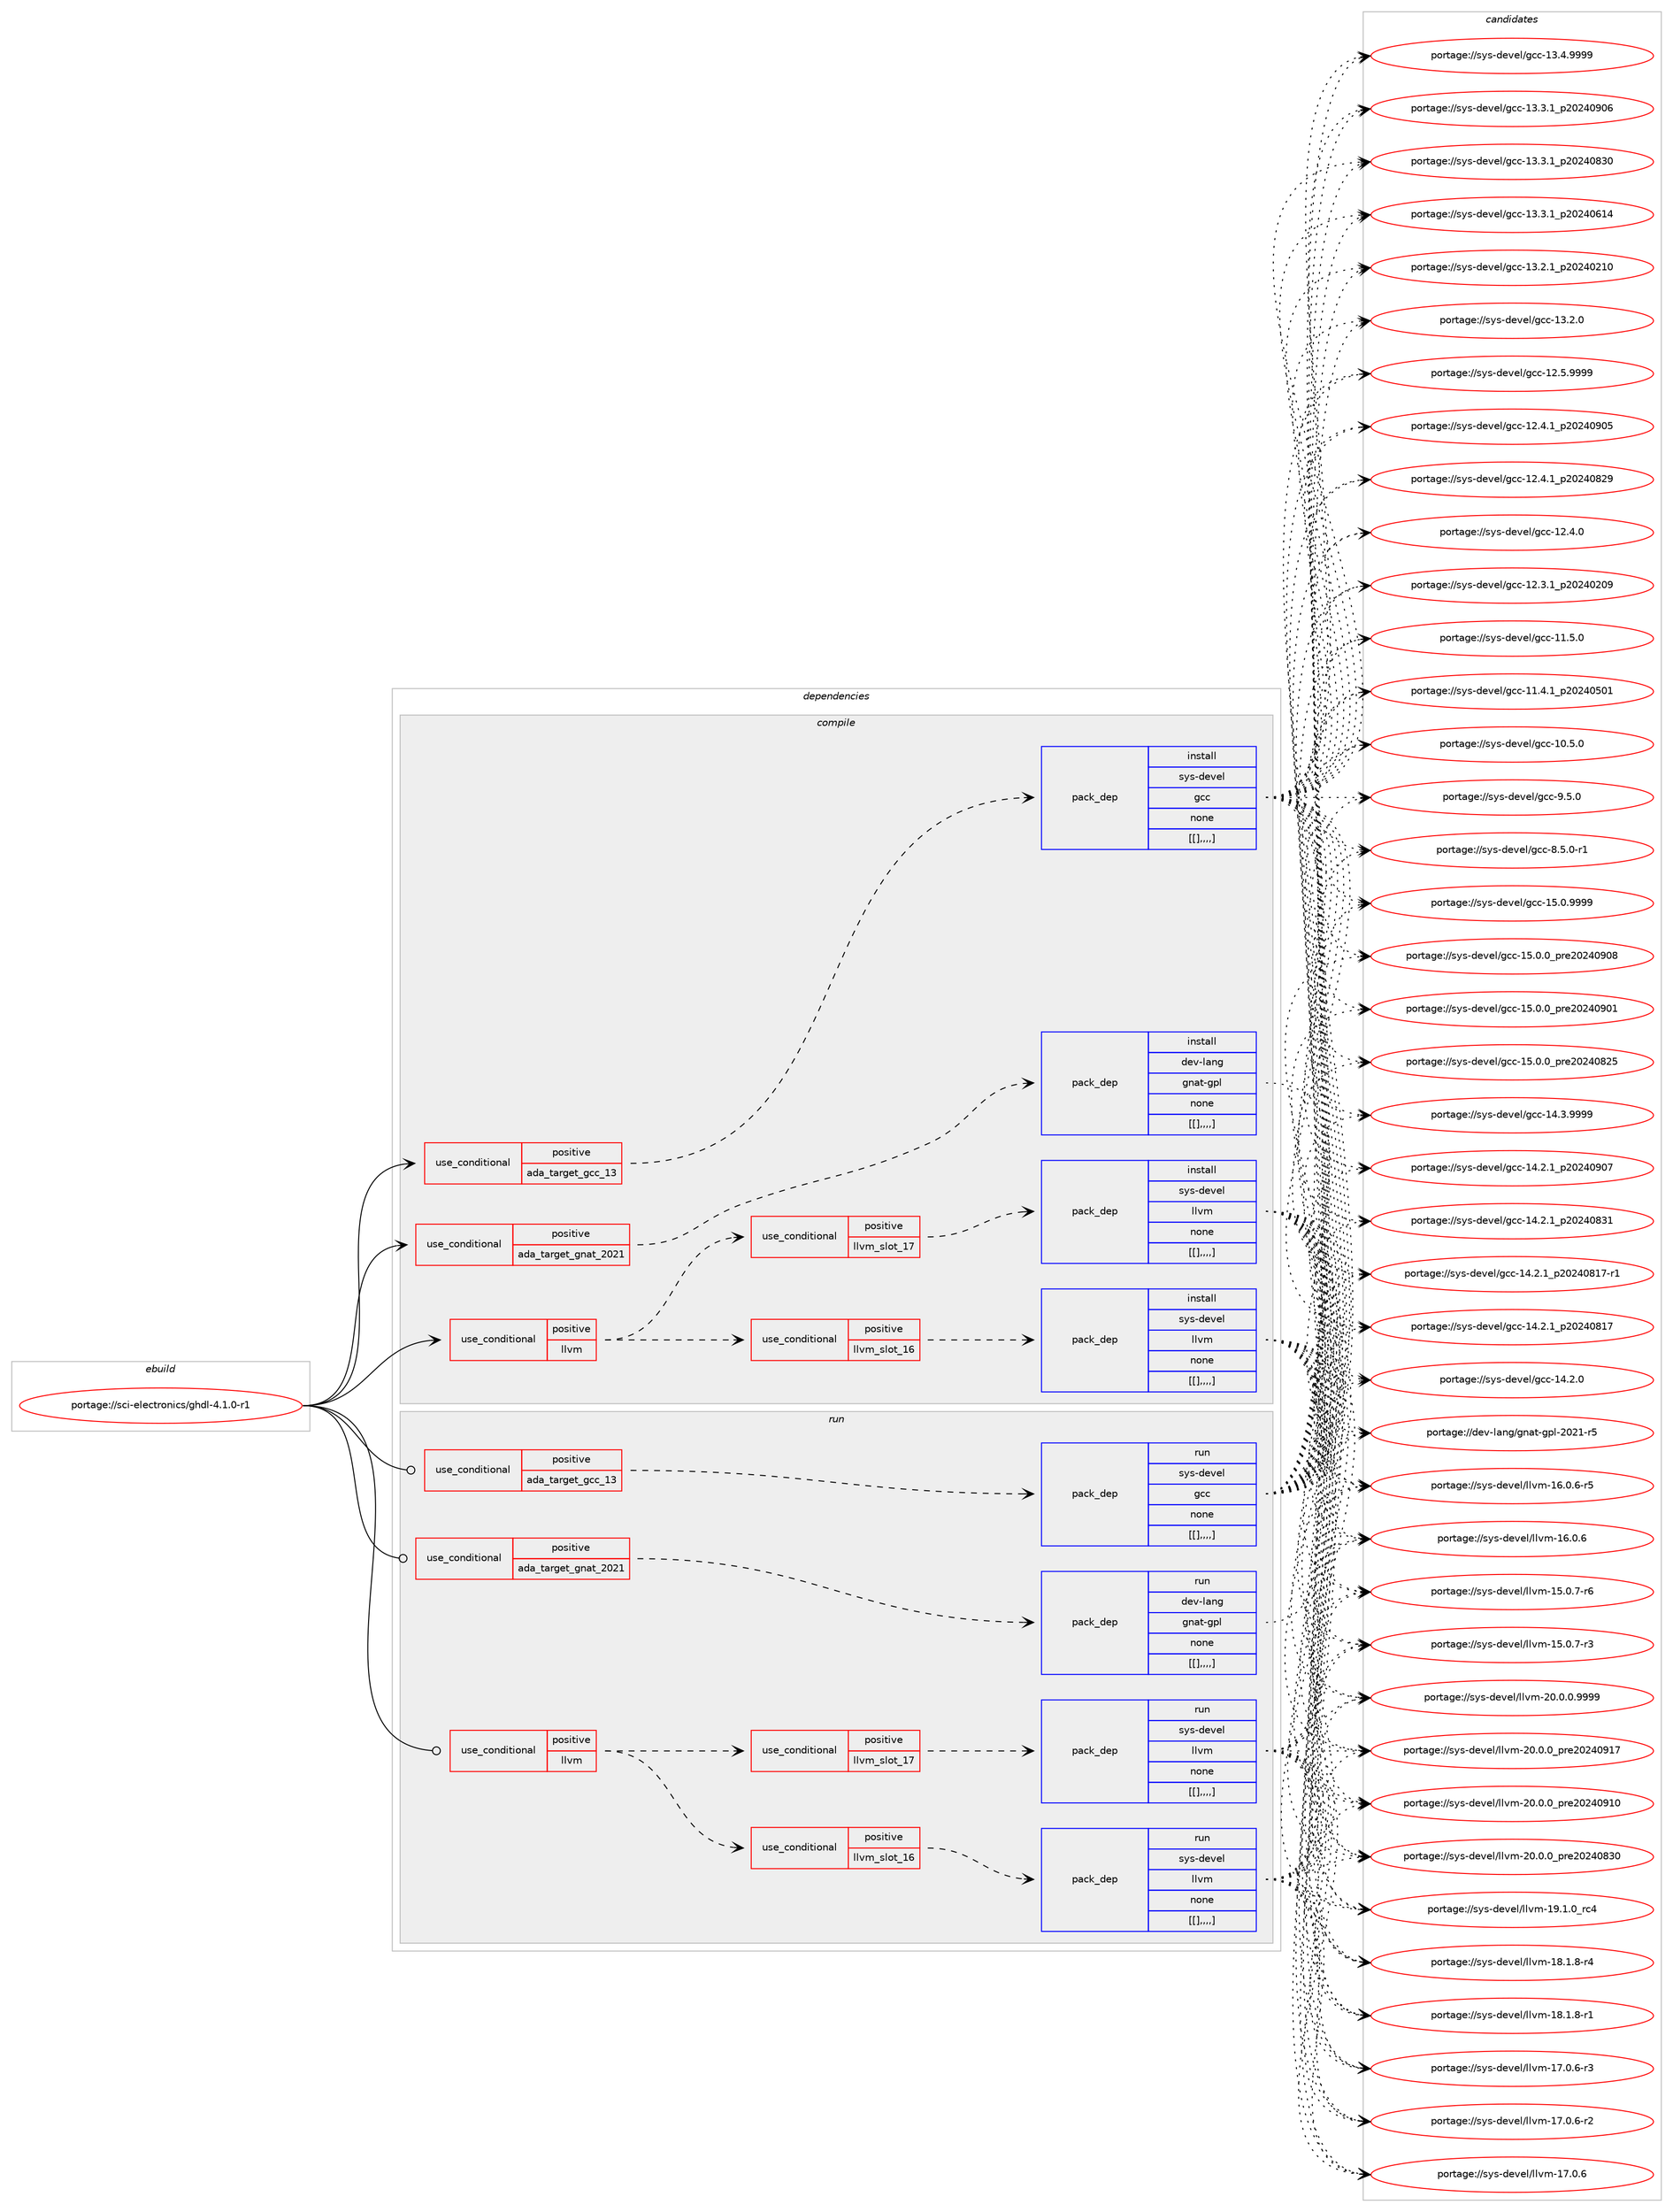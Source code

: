 digraph prolog {

# *************
# Graph options
# *************

newrank=true;
concentrate=true;
compound=true;
graph [rankdir=LR,fontname=Helvetica,fontsize=10,ranksep=1.5];#, ranksep=2.5, nodesep=0.2];
edge  [arrowhead=vee];
node  [fontname=Helvetica,fontsize=10];

# **********
# The ebuild
# **********

subgraph cluster_leftcol {
color=gray;
label=<<i>ebuild</i>>;
id [label="portage://sci-electronics/ghdl-4.1.0-r1", color=red, width=4, href="../sci-electronics/ghdl-4.1.0-r1.svg"];
}

# ****************
# The dependencies
# ****************

subgraph cluster_midcol {
color=gray;
label=<<i>dependencies</i>>;
subgraph cluster_compile {
fillcolor="#eeeeee";
style=filled;
label=<<i>compile</i>>;
subgraph cond108251 {
dependency410672 [label=<<TABLE BORDER="0" CELLBORDER="1" CELLSPACING="0" CELLPADDING="4"><TR><TD ROWSPAN="3" CELLPADDING="10">use_conditional</TD></TR><TR><TD>positive</TD></TR><TR><TD>ada_target_gcc_13</TD></TR></TABLE>>, shape=none, color=red];
subgraph pack299456 {
dependency410673 [label=<<TABLE BORDER="0" CELLBORDER="1" CELLSPACING="0" CELLPADDING="4" WIDTH="220"><TR><TD ROWSPAN="6" CELLPADDING="30">pack_dep</TD></TR><TR><TD WIDTH="110">install</TD></TR><TR><TD>sys-devel</TD></TR><TR><TD>gcc</TD></TR><TR><TD>none</TD></TR><TR><TD>[[],,,,]</TD></TR></TABLE>>, shape=none, color=blue];
}
dependency410672:e -> dependency410673:w [weight=20,style="dashed",arrowhead="vee"];
}
id:e -> dependency410672:w [weight=20,style="solid",arrowhead="vee"];
subgraph cond108252 {
dependency410674 [label=<<TABLE BORDER="0" CELLBORDER="1" CELLSPACING="0" CELLPADDING="4"><TR><TD ROWSPAN="3" CELLPADDING="10">use_conditional</TD></TR><TR><TD>positive</TD></TR><TR><TD>ada_target_gnat_2021</TD></TR></TABLE>>, shape=none, color=red];
subgraph pack299457 {
dependency410675 [label=<<TABLE BORDER="0" CELLBORDER="1" CELLSPACING="0" CELLPADDING="4" WIDTH="220"><TR><TD ROWSPAN="6" CELLPADDING="30">pack_dep</TD></TR><TR><TD WIDTH="110">install</TD></TR><TR><TD>dev-lang</TD></TR><TR><TD>gnat-gpl</TD></TR><TR><TD>none</TD></TR><TR><TD>[[],,,,]</TD></TR></TABLE>>, shape=none, color=blue];
}
dependency410674:e -> dependency410675:w [weight=20,style="dashed",arrowhead="vee"];
}
id:e -> dependency410674:w [weight=20,style="solid",arrowhead="vee"];
subgraph cond108253 {
dependency410676 [label=<<TABLE BORDER="0" CELLBORDER="1" CELLSPACING="0" CELLPADDING="4"><TR><TD ROWSPAN="3" CELLPADDING="10">use_conditional</TD></TR><TR><TD>positive</TD></TR><TR><TD>llvm</TD></TR></TABLE>>, shape=none, color=red];
subgraph cond108254 {
dependency410677 [label=<<TABLE BORDER="0" CELLBORDER="1" CELLSPACING="0" CELLPADDING="4"><TR><TD ROWSPAN="3" CELLPADDING="10">use_conditional</TD></TR><TR><TD>positive</TD></TR><TR><TD>llvm_slot_16</TD></TR></TABLE>>, shape=none, color=red];
subgraph pack299458 {
dependency410678 [label=<<TABLE BORDER="0" CELLBORDER="1" CELLSPACING="0" CELLPADDING="4" WIDTH="220"><TR><TD ROWSPAN="6" CELLPADDING="30">pack_dep</TD></TR><TR><TD WIDTH="110">install</TD></TR><TR><TD>sys-devel</TD></TR><TR><TD>llvm</TD></TR><TR><TD>none</TD></TR><TR><TD>[[],,,,]</TD></TR></TABLE>>, shape=none, color=blue];
}
dependency410677:e -> dependency410678:w [weight=20,style="dashed",arrowhead="vee"];
}
dependency410676:e -> dependency410677:w [weight=20,style="dashed",arrowhead="vee"];
subgraph cond108255 {
dependency410679 [label=<<TABLE BORDER="0" CELLBORDER="1" CELLSPACING="0" CELLPADDING="4"><TR><TD ROWSPAN="3" CELLPADDING="10">use_conditional</TD></TR><TR><TD>positive</TD></TR><TR><TD>llvm_slot_17</TD></TR></TABLE>>, shape=none, color=red];
subgraph pack299459 {
dependency410680 [label=<<TABLE BORDER="0" CELLBORDER="1" CELLSPACING="0" CELLPADDING="4" WIDTH="220"><TR><TD ROWSPAN="6" CELLPADDING="30">pack_dep</TD></TR><TR><TD WIDTH="110">install</TD></TR><TR><TD>sys-devel</TD></TR><TR><TD>llvm</TD></TR><TR><TD>none</TD></TR><TR><TD>[[],,,,]</TD></TR></TABLE>>, shape=none, color=blue];
}
dependency410679:e -> dependency410680:w [weight=20,style="dashed",arrowhead="vee"];
}
dependency410676:e -> dependency410679:w [weight=20,style="dashed",arrowhead="vee"];
}
id:e -> dependency410676:w [weight=20,style="solid",arrowhead="vee"];
}
subgraph cluster_compileandrun {
fillcolor="#eeeeee";
style=filled;
label=<<i>compile and run</i>>;
}
subgraph cluster_run {
fillcolor="#eeeeee";
style=filled;
label=<<i>run</i>>;
subgraph cond108256 {
dependency410681 [label=<<TABLE BORDER="0" CELLBORDER="1" CELLSPACING="0" CELLPADDING="4"><TR><TD ROWSPAN="3" CELLPADDING="10">use_conditional</TD></TR><TR><TD>positive</TD></TR><TR><TD>ada_target_gcc_13</TD></TR></TABLE>>, shape=none, color=red];
subgraph pack299460 {
dependency410682 [label=<<TABLE BORDER="0" CELLBORDER="1" CELLSPACING="0" CELLPADDING="4" WIDTH="220"><TR><TD ROWSPAN="6" CELLPADDING="30">pack_dep</TD></TR><TR><TD WIDTH="110">run</TD></TR><TR><TD>sys-devel</TD></TR><TR><TD>gcc</TD></TR><TR><TD>none</TD></TR><TR><TD>[[],,,,]</TD></TR></TABLE>>, shape=none, color=blue];
}
dependency410681:e -> dependency410682:w [weight=20,style="dashed",arrowhead="vee"];
}
id:e -> dependency410681:w [weight=20,style="solid",arrowhead="odot"];
subgraph cond108257 {
dependency410683 [label=<<TABLE BORDER="0" CELLBORDER="1" CELLSPACING="0" CELLPADDING="4"><TR><TD ROWSPAN="3" CELLPADDING="10">use_conditional</TD></TR><TR><TD>positive</TD></TR><TR><TD>ada_target_gnat_2021</TD></TR></TABLE>>, shape=none, color=red];
subgraph pack299461 {
dependency410684 [label=<<TABLE BORDER="0" CELLBORDER="1" CELLSPACING="0" CELLPADDING="4" WIDTH="220"><TR><TD ROWSPAN="6" CELLPADDING="30">pack_dep</TD></TR><TR><TD WIDTH="110">run</TD></TR><TR><TD>dev-lang</TD></TR><TR><TD>gnat-gpl</TD></TR><TR><TD>none</TD></TR><TR><TD>[[],,,,]</TD></TR></TABLE>>, shape=none, color=blue];
}
dependency410683:e -> dependency410684:w [weight=20,style="dashed",arrowhead="vee"];
}
id:e -> dependency410683:w [weight=20,style="solid",arrowhead="odot"];
subgraph cond108258 {
dependency410685 [label=<<TABLE BORDER="0" CELLBORDER="1" CELLSPACING="0" CELLPADDING="4"><TR><TD ROWSPAN="3" CELLPADDING="10">use_conditional</TD></TR><TR><TD>positive</TD></TR><TR><TD>llvm</TD></TR></TABLE>>, shape=none, color=red];
subgraph cond108259 {
dependency410686 [label=<<TABLE BORDER="0" CELLBORDER="1" CELLSPACING="0" CELLPADDING="4"><TR><TD ROWSPAN="3" CELLPADDING="10">use_conditional</TD></TR><TR><TD>positive</TD></TR><TR><TD>llvm_slot_16</TD></TR></TABLE>>, shape=none, color=red];
subgraph pack299462 {
dependency410687 [label=<<TABLE BORDER="0" CELLBORDER="1" CELLSPACING="0" CELLPADDING="4" WIDTH="220"><TR><TD ROWSPAN="6" CELLPADDING="30">pack_dep</TD></TR><TR><TD WIDTH="110">run</TD></TR><TR><TD>sys-devel</TD></TR><TR><TD>llvm</TD></TR><TR><TD>none</TD></TR><TR><TD>[[],,,,]</TD></TR></TABLE>>, shape=none, color=blue];
}
dependency410686:e -> dependency410687:w [weight=20,style="dashed",arrowhead="vee"];
}
dependency410685:e -> dependency410686:w [weight=20,style="dashed",arrowhead="vee"];
subgraph cond108260 {
dependency410688 [label=<<TABLE BORDER="0" CELLBORDER="1" CELLSPACING="0" CELLPADDING="4"><TR><TD ROWSPAN="3" CELLPADDING="10">use_conditional</TD></TR><TR><TD>positive</TD></TR><TR><TD>llvm_slot_17</TD></TR></TABLE>>, shape=none, color=red];
subgraph pack299463 {
dependency410689 [label=<<TABLE BORDER="0" CELLBORDER="1" CELLSPACING="0" CELLPADDING="4" WIDTH="220"><TR><TD ROWSPAN="6" CELLPADDING="30">pack_dep</TD></TR><TR><TD WIDTH="110">run</TD></TR><TR><TD>sys-devel</TD></TR><TR><TD>llvm</TD></TR><TR><TD>none</TD></TR><TR><TD>[[],,,,]</TD></TR></TABLE>>, shape=none, color=blue];
}
dependency410688:e -> dependency410689:w [weight=20,style="dashed",arrowhead="vee"];
}
dependency410685:e -> dependency410688:w [weight=20,style="dashed",arrowhead="vee"];
}
id:e -> dependency410685:w [weight=20,style="solid",arrowhead="odot"];
}
}

# **************
# The candidates
# **************

subgraph cluster_choices {
rank=same;
color=gray;
label=<<i>candidates</i>>;

subgraph choice299456 {
color=black;
nodesep=1;
choice1151211154510010111810110847103999945495346484657575757 [label="portage://sys-devel/gcc-15.0.9999", color=red, width=4,href="../sys-devel/gcc-15.0.9999.svg"];
choice1151211154510010111810110847103999945495346484648951121141015048505248574856 [label="portage://sys-devel/gcc-15.0.0_pre20240908", color=red, width=4,href="../sys-devel/gcc-15.0.0_pre20240908.svg"];
choice1151211154510010111810110847103999945495346484648951121141015048505248574849 [label="portage://sys-devel/gcc-15.0.0_pre20240901", color=red, width=4,href="../sys-devel/gcc-15.0.0_pre20240901.svg"];
choice1151211154510010111810110847103999945495346484648951121141015048505248565053 [label="portage://sys-devel/gcc-15.0.0_pre20240825", color=red, width=4,href="../sys-devel/gcc-15.0.0_pre20240825.svg"];
choice1151211154510010111810110847103999945495246514657575757 [label="portage://sys-devel/gcc-14.3.9999", color=red, width=4,href="../sys-devel/gcc-14.3.9999.svg"];
choice1151211154510010111810110847103999945495246504649951125048505248574855 [label="portage://sys-devel/gcc-14.2.1_p20240907", color=red, width=4,href="../sys-devel/gcc-14.2.1_p20240907.svg"];
choice1151211154510010111810110847103999945495246504649951125048505248565149 [label="portage://sys-devel/gcc-14.2.1_p20240831", color=red, width=4,href="../sys-devel/gcc-14.2.1_p20240831.svg"];
choice11512111545100101118101108471039999454952465046499511250485052485649554511449 [label="portage://sys-devel/gcc-14.2.1_p20240817-r1", color=red, width=4,href="../sys-devel/gcc-14.2.1_p20240817-r1.svg"];
choice1151211154510010111810110847103999945495246504649951125048505248564955 [label="portage://sys-devel/gcc-14.2.1_p20240817", color=red, width=4,href="../sys-devel/gcc-14.2.1_p20240817.svg"];
choice1151211154510010111810110847103999945495246504648 [label="portage://sys-devel/gcc-14.2.0", color=red, width=4,href="../sys-devel/gcc-14.2.0.svg"];
choice1151211154510010111810110847103999945495146524657575757 [label="portage://sys-devel/gcc-13.4.9999", color=red, width=4,href="../sys-devel/gcc-13.4.9999.svg"];
choice1151211154510010111810110847103999945495146514649951125048505248574854 [label="portage://sys-devel/gcc-13.3.1_p20240906", color=red, width=4,href="../sys-devel/gcc-13.3.1_p20240906.svg"];
choice1151211154510010111810110847103999945495146514649951125048505248565148 [label="portage://sys-devel/gcc-13.3.1_p20240830", color=red, width=4,href="../sys-devel/gcc-13.3.1_p20240830.svg"];
choice1151211154510010111810110847103999945495146514649951125048505248544952 [label="portage://sys-devel/gcc-13.3.1_p20240614", color=red, width=4,href="../sys-devel/gcc-13.3.1_p20240614.svg"];
choice1151211154510010111810110847103999945495146504649951125048505248504948 [label="portage://sys-devel/gcc-13.2.1_p20240210", color=red, width=4,href="../sys-devel/gcc-13.2.1_p20240210.svg"];
choice1151211154510010111810110847103999945495146504648 [label="portage://sys-devel/gcc-13.2.0", color=red, width=4,href="../sys-devel/gcc-13.2.0.svg"];
choice1151211154510010111810110847103999945495046534657575757 [label="portage://sys-devel/gcc-12.5.9999", color=red, width=4,href="../sys-devel/gcc-12.5.9999.svg"];
choice1151211154510010111810110847103999945495046524649951125048505248574853 [label="portage://sys-devel/gcc-12.4.1_p20240905", color=red, width=4,href="../sys-devel/gcc-12.4.1_p20240905.svg"];
choice1151211154510010111810110847103999945495046524649951125048505248565057 [label="portage://sys-devel/gcc-12.4.1_p20240829", color=red, width=4,href="../sys-devel/gcc-12.4.1_p20240829.svg"];
choice1151211154510010111810110847103999945495046524648 [label="portage://sys-devel/gcc-12.4.0", color=red, width=4,href="../sys-devel/gcc-12.4.0.svg"];
choice1151211154510010111810110847103999945495046514649951125048505248504857 [label="portage://sys-devel/gcc-12.3.1_p20240209", color=red, width=4,href="../sys-devel/gcc-12.3.1_p20240209.svg"];
choice1151211154510010111810110847103999945494946534648 [label="portage://sys-devel/gcc-11.5.0", color=red, width=4,href="../sys-devel/gcc-11.5.0.svg"];
choice1151211154510010111810110847103999945494946524649951125048505248534849 [label="portage://sys-devel/gcc-11.4.1_p20240501", color=red, width=4,href="../sys-devel/gcc-11.4.1_p20240501.svg"];
choice1151211154510010111810110847103999945494846534648 [label="portage://sys-devel/gcc-10.5.0", color=red, width=4,href="../sys-devel/gcc-10.5.0.svg"];
choice11512111545100101118101108471039999455746534648 [label="portage://sys-devel/gcc-9.5.0", color=red, width=4,href="../sys-devel/gcc-9.5.0.svg"];
choice115121115451001011181011084710399994556465346484511449 [label="portage://sys-devel/gcc-8.5.0-r1", color=red, width=4,href="../sys-devel/gcc-8.5.0-r1.svg"];
dependency410673:e -> choice1151211154510010111810110847103999945495346484657575757:w [style=dotted,weight="100"];
dependency410673:e -> choice1151211154510010111810110847103999945495346484648951121141015048505248574856:w [style=dotted,weight="100"];
dependency410673:e -> choice1151211154510010111810110847103999945495346484648951121141015048505248574849:w [style=dotted,weight="100"];
dependency410673:e -> choice1151211154510010111810110847103999945495346484648951121141015048505248565053:w [style=dotted,weight="100"];
dependency410673:e -> choice1151211154510010111810110847103999945495246514657575757:w [style=dotted,weight="100"];
dependency410673:e -> choice1151211154510010111810110847103999945495246504649951125048505248574855:w [style=dotted,weight="100"];
dependency410673:e -> choice1151211154510010111810110847103999945495246504649951125048505248565149:w [style=dotted,weight="100"];
dependency410673:e -> choice11512111545100101118101108471039999454952465046499511250485052485649554511449:w [style=dotted,weight="100"];
dependency410673:e -> choice1151211154510010111810110847103999945495246504649951125048505248564955:w [style=dotted,weight="100"];
dependency410673:e -> choice1151211154510010111810110847103999945495246504648:w [style=dotted,weight="100"];
dependency410673:e -> choice1151211154510010111810110847103999945495146524657575757:w [style=dotted,weight="100"];
dependency410673:e -> choice1151211154510010111810110847103999945495146514649951125048505248574854:w [style=dotted,weight="100"];
dependency410673:e -> choice1151211154510010111810110847103999945495146514649951125048505248565148:w [style=dotted,weight="100"];
dependency410673:e -> choice1151211154510010111810110847103999945495146514649951125048505248544952:w [style=dotted,weight="100"];
dependency410673:e -> choice1151211154510010111810110847103999945495146504649951125048505248504948:w [style=dotted,weight="100"];
dependency410673:e -> choice1151211154510010111810110847103999945495146504648:w [style=dotted,weight="100"];
dependency410673:e -> choice1151211154510010111810110847103999945495046534657575757:w [style=dotted,weight="100"];
dependency410673:e -> choice1151211154510010111810110847103999945495046524649951125048505248574853:w [style=dotted,weight="100"];
dependency410673:e -> choice1151211154510010111810110847103999945495046524649951125048505248565057:w [style=dotted,weight="100"];
dependency410673:e -> choice1151211154510010111810110847103999945495046524648:w [style=dotted,weight="100"];
dependency410673:e -> choice1151211154510010111810110847103999945495046514649951125048505248504857:w [style=dotted,weight="100"];
dependency410673:e -> choice1151211154510010111810110847103999945494946534648:w [style=dotted,weight="100"];
dependency410673:e -> choice1151211154510010111810110847103999945494946524649951125048505248534849:w [style=dotted,weight="100"];
dependency410673:e -> choice1151211154510010111810110847103999945494846534648:w [style=dotted,weight="100"];
dependency410673:e -> choice11512111545100101118101108471039999455746534648:w [style=dotted,weight="100"];
dependency410673:e -> choice115121115451001011181011084710399994556465346484511449:w [style=dotted,weight="100"];
}
subgraph choice299457 {
color=black;
nodesep=1;
choice100101118451089711010347103110971164510311210845504850494511453 [label="portage://dev-lang/gnat-gpl-2021-r5", color=red, width=4,href="../dev-lang/gnat-gpl-2021-r5.svg"];
dependency410675:e -> choice100101118451089711010347103110971164510311210845504850494511453:w [style=dotted,weight="100"];
}
subgraph choice299458 {
color=black;
nodesep=1;
choice1151211154510010111810110847108108118109455048464846484657575757 [label="portage://sys-devel/llvm-20.0.0.9999", color=red, width=4,href="../sys-devel/llvm-20.0.0.9999.svg"];
choice115121115451001011181011084710810811810945504846484648951121141015048505248574955 [label="portage://sys-devel/llvm-20.0.0_pre20240917", color=red, width=4,href="../sys-devel/llvm-20.0.0_pre20240917.svg"];
choice115121115451001011181011084710810811810945504846484648951121141015048505248574948 [label="portage://sys-devel/llvm-20.0.0_pre20240910", color=red, width=4,href="../sys-devel/llvm-20.0.0_pre20240910.svg"];
choice115121115451001011181011084710810811810945504846484648951121141015048505248565148 [label="portage://sys-devel/llvm-20.0.0_pre20240830", color=red, width=4,href="../sys-devel/llvm-20.0.0_pre20240830.svg"];
choice115121115451001011181011084710810811810945495746494648951149952 [label="portage://sys-devel/llvm-19.1.0_rc4", color=red, width=4,href="../sys-devel/llvm-19.1.0_rc4.svg"];
choice1151211154510010111810110847108108118109454956464946564511452 [label="portage://sys-devel/llvm-18.1.8-r4", color=red, width=4,href="../sys-devel/llvm-18.1.8-r4.svg"];
choice1151211154510010111810110847108108118109454956464946564511449 [label="portage://sys-devel/llvm-18.1.8-r1", color=red, width=4,href="../sys-devel/llvm-18.1.8-r1.svg"];
choice1151211154510010111810110847108108118109454955464846544511451 [label="portage://sys-devel/llvm-17.0.6-r3", color=red, width=4,href="../sys-devel/llvm-17.0.6-r3.svg"];
choice1151211154510010111810110847108108118109454955464846544511450 [label="portage://sys-devel/llvm-17.0.6-r2", color=red, width=4,href="../sys-devel/llvm-17.0.6-r2.svg"];
choice115121115451001011181011084710810811810945495546484654 [label="portage://sys-devel/llvm-17.0.6", color=red, width=4,href="../sys-devel/llvm-17.0.6.svg"];
choice1151211154510010111810110847108108118109454954464846544511453 [label="portage://sys-devel/llvm-16.0.6-r5", color=red, width=4,href="../sys-devel/llvm-16.0.6-r5.svg"];
choice115121115451001011181011084710810811810945495446484654 [label="portage://sys-devel/llvm-16.0.6", color=red, width=4,href="../sys-devel/llvm-16.0.6.svg"];
choice1151211154510010111810110847108108118109454953464846554511454 [label="portage://sys-devel/llvm-15.0.7-r6", color=red, width=4,href="../sys-devel/llvm-15.0.7-r6.svg"];
choice1151211154510010111810110847108108118109454953464846554511451 [label="portage://sys-devel/llvm-15.0.7-r3", color=red, width=4,href="../sys-devel/llvm-15.0.7-r3.svg"];
dependency410678:e -> choice1151211154510010111810110847108108118109455048464846484657575757:w [style=dotted,weight="100"];
dependency410678:e -> choice115121115451001011181011084710810811810945504846484648951121141015048505248574955:w [style=dotted,weight="100"];
dependency410678:e -> choice115121115451001011181011084710810811810945504846484648951121141015048505248574948:w [style=dotted,weight="100"];
dependency410678:e -> choice115121115451001011181011084710810811810945504846484648951121141015048505248565148:w [style=dotted,weight="100"];
dependency410678:e -> choice115121115451001011181011084710810811810945495746494648951149952:w [style=dotted,weight="100"];
dependency410678:e -> choice1151211154510010111810110847108108118109454956464946564511452:w [style=dotted,weight="100"];
dependency410678:e -> choice1151211154510010111810110847108108118109454956464946564511449:w [style=dotted,weight="100"];
dependency410678:e -> choice1151211154510010111810110847108108118109454955464846544511451:w [style=dotted,weight="100"];
dependency410678:e -> choice1151211154510010111810110847108108118109454955464846544511450:w [style=dotted,weight="100"];
dependency410678:e -> choice115121115451001011181011084710810811810945495546484654:w [style=dotted,weight="100"];
dependency410678:e -> choice1151211154510010111810110847108108118109454954464846544511453:w [style=dotted,weight="100"];
dependency410678:e -> choice115121115451001011181011084710810811810945495446484654:w [style=dotted,weight="100"];
dependency410678:e -> choice1151211154510010111810110847108108118109454953464846554511454:w [style=dotted,weight="100"];
dependency410678:e -> choice1151211154510010111810110847108108118109454953464846554511451:w [style=dotted,weight="100"];
}
subgraph choice299459 {
color=black;
nodesep=1;
choice1151211154510010111810110847108108118109455048464846484657575757 [label="portage://sys-devel/llvm-20.0.0.9999", color=red, width=4,href="../sys-devel/llvm-20.0.0.9999.svg"];
choice115121115451001011181011084710810811810945504846484648951121141015048505248574955 [label="portage://sys-devel/llvm-20.0.0_pre20240917", color=red, width=4,href="../sys-devel/llvm-20.0.0_pre20240917.svg"];
choice115121115451001011181011084710810811810945504846484648951121141015048505248574948 [label="portage://sys-devel/llvm-20.0.0_pre20240910", color=red, width=4,href="../sys-devel/llvm-20.0.0_pre20240910.svg"];
choice115121115451001011181011084710810811810945504846484648951121141015048505248565148 [label="portage://sys-devel/llvm-20.0.0_pre20240830", color=red, width=4,href="../sys-devel/llvm-20.0.0_pre20240830.svg"];
choice115121115451001011181011084710810811810945495746494648951149952 [label="portage://sys-devel/llvm-19.1.0_rc4", color=red, width=4,href="../sys-devel/llvm-19.1.0_rc4.svg"];
choice1151211154510010111810110847108108118109454956464946564511452 [label="portage://sys-devel/llvm-18.1.8-r4", color=red, width=4,href="../sys-devel/llvm-18.1.8-r4.svg"];
choice1151211154510010111810110847108108118109454956464946564511449 [label="portage://sys-devel/llvm-18.1.8-r1", color=red, width=4,href="../sys-devel/llvm-18.1.8-r1.svg"];
choice1151211154510010111810110847108108118109454955464846544511451 [label="portage://sys-devel/llvm-17.0.6-r3", color=red, width=4,href="../sys-devel/llvm-17.0.6-r3.svg"];
choice1151211154510010111810110847108108118109454955464846544511450 [label="portage://sys-devel/llvm-17.0.6-r2", color=red, width=4,href="../sys-devel/llvm-17.0.6-r2.svg"];
choice115121115451001011181011084710810811810945495546484654 [label="portage://sys-devel/llvm-17.0.6", color=red, width=4,href="../sys-devel/llvm-17.0.6.svg"];
choice1151211154510010111810110847108108118109454954464846544511453 [label="portage://sys-devel/llvm-16.0.6-r5", color=red, width=4,href="../sys-devel/llvm-16.0.6-r5.svg"];
choice115121115451001011181011084710810811810945495446484654 [label="portage://sys-devel/llvm-16.0.6", color=red, width=4,href="../sys-devel/llvm-16.0.6.svg"];
choice1151211154510010111810110847108108118109454953464846554511454 [label="portage://sys-devel/llvm-15.0.7-r6", color=red, width=4,href="../sys-devel/llvm-15.0.7-r6.svg"];
choice1151211154510010111810110847108108118109454953464846554511451 [label="portage://sys-devel/llvm-15.0.7-r3", color=red, width=4,href="../sys-devel/llvm-15.0.7-r3.svg"];
dependency410680:e -> choice1151211154510010111810110847108108118109455048464846484657575757:w [style=dotted,weight="100"];
dependency410680:e -> choice115121115451001011181011084710810811810945504846484648951121141015048505248574955:w [style=dotted,weight="100"];
dependency410680:e -> choice115121115451001011181011084710810811810945504846484648951121141015048505248574948:w [style=dotted,weight="100"];
dependency410680:e -> choice115121115451001011181011084710810811810945504846484648951121141015048505248565148:w [style=dotted,weight="100"];
dependency410680:e -> choice115121115451001011181011084710810811810945495746494648951149952:w [style=dotted,weight="100"];
dependency410680:e -> choice1151211154510010111810110847108108118109454956464946564511452:w [style=dotted,weight="100"];
dependency410680:e -> choice1151211154510010111810110847108108118109454956464946564511449:w [style=dotted,weight="100"];
dependency410680:e -> choice1151211154510010111810110847108108118109454955464846544511451:w [style=dotted,weight="100"];
dependency410680:e -> choice1151211154510010111810110847108108118109454955464846544511450:w [style=dotted,weight="100"];
dependency410680:e -> choice115121115451001011181011084710810811810945495546484654:w [style=dotted,weight="100"];
dependency410680:e -> choice1151211154510010111810110847108108118109454954464846544511453:w [style=dotted,weight="100"];
dependency410680:e -> choice115121115451001011181011084710810811810945495446484654:w [style=dotted,weight="100"];
dependency410680:e -> choice1151211154510010111810110847108108118109454953464846554511454:w [style=dotted,weight="100"];
dependency410680:e -> choice1151211154510010111810110847108108118109454953464846554511451:w [style=dotted,weight="100"];
}
subgraph choice299460 {
color=black;
nodesep=1;
choice1151211154510010111810110847103999945495346484657575757 [label="portage://sys-devel/gcc-15.0.9999", color=red, width=4,href="../sys-devel/gcc-15.0.9999.svg"];
choice1151211154510010111810110847103999945495346484648951121141015048505248574856 [label="portage://sys-devel/gcc-15.0.0_pre20240908", color=red, width=4,href="../sys-devel/gcc-15.0.0_pre20240908.svg"];
choice1151211154510010111810110847103999945495346484648951121141015048505248574849 [label="portage://sys-devel/gcc-15.0.0_pre20240901", color=red, width=4,href="../sys-devel/gcc-15.0.0_pre20240901.svg"];
choice1151211154510010111810110847103999945495346484648951121141015048505248565053 [label="portage://sys-devel/gcc-15.0.0_pre20240825", color=red, width=4,href="../sys-devel/gcc-15.0.0_pre20240825.svg"];
choice1151211154510010111810110847103999945495246514657575757 [label="portage://sys-devel/gcc-14.3.9999", color=red, width=4,href="../sys-devel/gcc-14.3.9999.svg"];
choice1151211154510010111810110847103999945495246504649951125048505248574855 [label="portage://sys-devel/gcc-14.2.1_p20240907", color=red, width=4,href="../sys-devel/gcc-14.2.1_p20240907.svg"];
choice1151211154510010111810110847103999945495246504649951125048505248565149 [label="portage://sys-devel/gcc-14.2.1_p20240831", color=red, width=4,href="../sys-devel/gcc-14.2.1_p20240831.svg"];
choice11512111545100101118101108471039999454952465046499511250485052485649554511449 [label="portage://sys-devel/gcc-14.2.1_p20240817-r1", color=red, width=4,href="../sys-devel/gcc-14.2.1_p20240817-r1.svg"];
choice1151211154510010111810110847103999945495246504649951125048505248564955 [label="portage://sys-devel/gcc-14.2.1_p20240817", color=red, width=4,href="../sys-devel/gcc-14.2.1_p20240817.svg"];
choice1151211154510010111810110847103999945495246504648 [label="portage://sys-devel/gcc-14.2.0", color=red, width=4,href="../sys-devel/gcc-14.2.0.svg"];
choice1151211154510010111810110847103999945495146524657575757 [label="portage://sys-devel/gcc-13.4.9999", color=red, width=4,href="../sys-devel/gcc-13.4.9999.svg"];
choice1151211154510010111810110847103999945495146514649951125048505248574854 [label="portage://sys-devel/gcc-13.3.1_p20240906", color=red, width=4,href="../sys-devel/gcc-13.3.1_p20240906.svg"];
choice1151211154510010111810110847103999945495146514649951125048505248565148 [label="portage://sys-devel/gcc-13.3.1_p20240830", color=red, width=4,href="../sys-devel/gcc-13.3.1_p20240830.svg"];
choice1151211154510010111810110847103999945495146514649951125048505248544952 [label="portage://sys-devel/gcc-13.3.1_p20240614", color=red, width=4,href="../sys-devel/gcc-13.3.1_p20240614.svg"];
choice1151211154510010111810110847103999945495146504649951125048505248504948 [label="portage://sys-devel/gcc-13.2.1_p20240210", color=red, width=4,href="../sys-devel/gcc-13.2.1_p20240210.svg"];
choice1151211154510010111810110847103999945495146504648 [label="portage://sys-devel/gcc-13.2.0", color=red, width=4,href="../sys-devel/gcc-13.2.0.svg"];
choice1151211154510010111810110847103999945495046534657575757 [label="portage://sys-devel/gcc-12.5.9999", color=red, width=4,href="../sys-devel/gcc-12.5.9999.svg"];
choice1151211154510010111810110847103999945495046524649951125048505248574853 [label="portage://sys-devel/gcc-12.4.1_p20240905", color=red, width=4,href="../sys-devel/gcc-12.4.1_p20240905.svg"];
choice1151211154510010111810110847103999945495046524649951125048505248565057 [label="portage://sys-devel/gcc-12.4.1_p20240829", color=red, width=4,href="../sys-devel/gcc-12.4.1_p20240829.svg"];
choice1151211154510010111810110847103999945495046524648 [label="portage://sys-devel/gcc-12.4.0", color=red, width=4,href="../sys-devel/gcc-12.4.0.svg"];
choice1151211154510010111810110847103999945495046514649951125048505248504857 [label="portage://sys-devel/gcc-12.3.1_p20240209", color=red, width=4,href="../sys-devel/gcc-12.3.1_p20240209.svg"];
choice1151211154510010111810110847103999945494946534648 [label="portage://sys-devel/gcc-11.5.0", color=red, width=4,href="../sys-devel/gcc-11.5.0.svg"];
choice1151211154510010111810110847103999945494946524649951125048505248534849 [label="portage://sys-devel/gcc-11.4.1_p20240501", color=red, width=4,href="../sys-devel/gcc-11.4.1_p20240501.svg"];
choice1151211154510010111810110847103999945494846534648 [label="portage://sys-devel/gcc-10.5.0", color=red, width=4,href="../sys-devel/gcc-10.5.0.svg"];
choice11512111545100101118101108471039999455746534648 [label="portage://sys-devel/gcc-9.5.0", color=red, width=4,href="../sys-devel/gcc-9.5.0.svg"];
choice115121115451001011181011084710399994556465346484511449 [label="portage://sys-devel/gcc-8.5.0-r1", color=red, width=4,href="../sys-devel/gcc-8.5.0-r1.svg"];
dependency410682:e -> choice1151211154510010111810110847103999945495346484657575757:w [style=dotted,weight="100"];
dependency410682:e -> choice1151211154510010111810110847103999945495346484648951121141015048505248574856:w [style=dotted,weight="100"];
dependency410682:e -> choice1151211154510010111810110847103999945495346484648951121141015048505248574849:w [style=dotted,weight="100"];
dependency410682:e -> choice1151211154510010111810110847103999945495346484648951121141015048505248565053:w [style=dotted,weight="100"];
dependency410682:e -> choice1151211154510010111810110847103999945495246514657575757:w [style=dotted,weight="100"];
dependency410682:e -> choice1151211154510010111810110847103999945495246504649951125048505248574855:w [style=dotted,weight="100"];
dependency410682:e -> choice1151211154510010111810110847103999945495246504649951125048505248565149:w [style=dotted,weight="100"];
dependency410682:e -> choice11512111545100101118101108471039999454952465046499511250485052485649554511449:w [style=dotted,weight="100"];
dependency410682:e -> choice1151211154510010111810110847103999945495246504649951125048505248564955:w [style=dotted,weight="100"];
dependency410682:e -> choice1151211154510010111810110847103999945495246504648:w [style=dotted,weight="100"];
dependency410682:e -> choice1151211154510010111810110847103999945495146524657575757:w [style=dotted,weight="100"];
dependency410682:e -> choice1151211154510010111810110847103999945495146514649951125048505248574854:w [style=dotted,weight="100"];
dependency410682:e -> choice1151211154510010111810110847103999945495146514649951125048505248565148:w [style=dotted,weight="100"];
dependency410682:e -> choice1151211154510010111810110847103999945495146514649951125048505248544952:w [style=dotted,weight="100"];
dependency410682:e -> choice1151211154510010111810110847103999945495146504649951125048505248504948:w [style=dotted,weight="100"];
dependency410682:e -> choice1151211154510010111810110847103999945495146504648:w [style=dotted,weight="100"];
dependency410682:e -> choice1151211154510010111810110847103999945495046534657575757:w [style=dotted,weight="100"];
dependency410682:e -> choice1151211154510010111810110847103999945495046524649951125048505248574853:w [style=dotted,weight="100"];
dependency410682:e -> choice1151211154510010111810110847103999945495046524649951125048505248565057:w [style=dotted,weight="100"];
dependency410682:e -> choice1151211154510010111810110847103999945495046524648:w [style=dotted,weight="100"];
dependency410682:e -> choice1151211154510010111810110847103999945495046514649951125048505248504857:w [style=dotted,weight="100"];
dependency410682:e -> choice1151211154510010111810110847103999945494946534648:w [style=dotted,weight="100"];
dependency410682:e -> choice1151211154510010111810110847103999945494946524649951125048505248534849:w [style=dotted,weight="100"];
dependency410682:e -> choice1151211154510010111810110847103999945494846534648:w [style=dotted,weight="100"];
dependency410682:e -> choice11512111545100101118101108471039999455746534648:w [style=dotted,weight="100"];
dependency410682:e -> choice115121115451001011181011084710399994556465346484511449:w [style=dotted,weight="100"];
}
subgraph choice299461 {
color=black;
nodesep=1;
choice100101118451089711010347103110971164510311210845504850494511453 [label="portage://dev-lang/gnat-gpl-2021-r5", color=red, width=4,href="../dev-lang/gnat-gpl-2021-r5.svg"];
dependency410684:e -> choice100101118451089711010347103110971164510311210845504850494511453:w [style=dotted,weight="100"];
}
subgraph choice299462 {
color=black;
nodesep=1;
choice1151211154510010111810110847108108118109455048464846484657575757 [label="portage://sys-devel/llvm-20.0.0.9999", color=red, width=4,href="../sys-devel/llvm-20.0.0.9999.svg"];
choice115121115451001011181011084710810811810945504846484648951121141015048505248574955 [label="portage://sys-devel/llvm-20.0.0_pre20240917", color=red, width=4,href="../sys-devel/llvm-20.0.0_pre20240917.svg"];
choice115121115451001011181011084710810811810945504846484648951121141015048505248574948 [label="portage://sys-devel/llvm-20.0.0_pre20240910", color=red, width=4,href="../sys-devel/llvm-20.0.0_pre20240910.svg"];
choice115121115451001011181011084710810811810945504846484648951121141015048505248565148 [label="portage://sys-devel/llvm-20.0.0_pre20240830", color=red, width=4,href="../sys-devel/llvm-20.0.0_pre20240830.svg"];
choice115121115451001011181011084710810811810945495746494648951149952 [label="portage://sys-devel/llvm-19.1.0_rc4", color=red, width=4,href="../sys-devel/llvm-19.1.0_rc4.svg"];
choice1151211154510010111810110847108108118109454956464946564511452 [label="portage://sys-devel/llvm-18.1.8-r4", color=red, width=4,href="../sys-devel/llvm-18.1.8-r4.svg"];
choice1151211154510010111810110847108108118109454956464946564511449 [label="portage://sys-devel/llvm-18.1.8-r1", color=red, width=4,href="../sys-devel/llvm-18.1.8-r1.svg"];
choice1151211154510010111810110847108108118109454955464846544511451 [label="portage://sys-devel/llvm-17.0.6-r3", color=red, width=4,href="../sys-devel/llvm-17.0.6-r3.svg"];
choice1151211154510010111810110847108108118109454955464846544511450 [label="portage://sys-devel/llvm-17.0.6-r2", color=red, width=4,href="../sys-devel/llvm-17.0.6-r2.svg"];
choice115121115451001011181011084710810811810945495546484654 [label="portage://sys-devel/llvm-17.0.6", color=red, width=4,href="../sys-devel/llvm-17.0.6.svg"];
choice1151211154510010111810110847108108118109454954464846544511453 [label="portage://sys-devel/llvm-16.0.6-r5", color=red, width=4,href="../sys-devel/llvm-16.0.6-r5.svg"];
choice115121115451001011181011084710810811810945495446484654 [label="portage://sys-devel/llvm-16.0.6", color=red, width=4,href="../sys-devel/llvm-16.0.6.svg"];
choice1151211154510010111810110847108108118109454953464846554511454 [label="portage://sys-devel/llvm-15.0.7-r6", color=red, width=4,href="../sys-devel/llvm-15.0.7-r6.svg"];
choice1151211154510010111810110847108108118109454953464846554511451 [label="portage://sys-devel/llvm-15.0.7-r3", color=red, width=4,href="../sys-devel/llvm-15.0.7-r3.svg"];
dependency410687:e -> choice1151211154510010111810110847108108118109455048464846484657575757:w [style=dotted,weight="100"];
dependency410687:e -> choice115121115451001011181011084710810811810945504846484648951121141015048505248574955:w [style=dotted,weight="100"];
dependency410687:e -> choice115121115451001011181011084710810811810945504846484648951121141015048505248574948:w [style=dotted,weight="100"];
dependency410687:e -> choice115121115451001011181011084710810811810945504846484648951121141015048505248565148:w [style=dotted,weight="100"];
dependency410687:e -> choice115121115451001011181011084710810811810945495746494648951149952:w [style=dotted,weight="100"];
dependency410687:e -> choice1151211154510010111810110847108108118109454956464946564511452:w [style=dotted,weight="100"];
dependency410687:e -> choice1151211154510010111810110847108108118109454956464946564511449:w [style=dotted,weight="100"];
dependency410687:e -> choice1151211154510010111810110847108108118109454955464846544511451:w [style=dotted,weight="100"];
dependency410687:e -> choice1151211154510010111810110847108108118109454955464846544511450:w [style=dotted,weight="100"];
dependency410687:e -> choice115121115451001011181011084710810811810945495546484654:w [style=dotted,weight="100"];
dependency410687:e -> choice1151211154510010111810110847108108118109454954464846544511453:w [style=dotted,weight="100"];
dependency410687:e -> choice115121115451001011181011084710810811810945495446484654:w [style=dotted,weight="100"];
dependency410687:e -> choice1151211154510010111810110847108108118109454953464846554511454:w [style=dotted,weight="100"];
dependency410687:e -> choice1151211154510010111810110847108108118109454953464846554511451:w [style=dotted,weight="100"];
}
subgraph choice299463 {
color=black;
nodesep=1;
choice1151211154510010111810110847108108118109455048464846484657575757 [label="portage://sys-devel/llvm-20.0.0.9999", color=red, width=4,href="../sys-devel/llvm-20.0.0.9999.svg"];
choice115121115451001011181011084710810811810945504846484648951121141015048505248574955 [label="portage://sys-devel/llvm-20.0.0_pre20240917", color=red, width=4,href="../sys-devel/llvm-20.0.0_pre20240917.svg"];
choice115121115451001011181011084710810811810945504846484648951121141015048505248574948 [label="portage://sys-devel/llvm-20.0.0_pre20240910", color=red, width=4,href="../sys-devel/llvm-20.0.0_pre20240910.svg"];
choice115121115451001011181011084710810811810945504846484648951121141015048505248565148 [label="portage://sys-devel/llvm-20.0.0_pre20240830", color=red, width=4,href="../sys-devel/llvm-20.0.0_pre20240830.svg"];
choice115121115451001011181011084710810811810945495746494648951149952 [label="portage://sys-devel/llvm-19.1.0_rc4", color=red, width=4,href="../sys-devel/llvm-19.1.0_rc4.svg"];
choice1151211154510010111810110847108108118109454956464946564511452 [label="portage://sys-devel/llvm-18.1.8-r4", color=red, width=4,href="../sys-devel/llvm-18.1.8-r4.svg"];
choice1151211154510010111810110847108108118109454956464946564511449 [label="portage://sys-devel/llvm-18.1.8-r1", color=red, width=4,href="../sys-devel/llvm-18.1.8-r1.svg"];
choice1151211154510010111810110847108108118109454955464846544511451 [label="portage://sys-devel/llvm-17.0.6-r3", color=red, width=4,href="../sys-devel/llvm-17.0.6-r3.svg"];
choice1151211154510010111810110847108108118109454955464846544511450 [label="portage://sys-devel/llvm-17.0.6-r2", color=red, width=4,href="../sys-devel/llvm-17.0.6-r2.svg"];
choice115121115451001011181011084710810811810945495546484654 [label="portage://sys-devel/llvm-17.0.6", color=red, width=4,href="../sys-devel/llvm-17.0.6.svg"];
choice1151211154510010111810110847108108118109454954464846544511453 [label="portage://sys-devel/llvm-16.0.6-r5", color=red, width=4,href="../sys-devel/llvm-16.0.6-r5.svg"];
choice115121115451001011181011084710810811810945495446484654 [label="portage://sys-devel/llvm-16.0.6", color=red, width=4,href="../sys-devel/llvm-16.0.6.svg"];
choice1151211154510010111810110847108108118109454953464846554511454 [label="portage://sys-devel/llvm-15.0.7-r6", color=red, width=4,href="../sys-devel/llvm-15.0.7-r6.svg"];
choice1151211154510010111810110847108108118109454953464846554511451 [label="portage://sys-devel/llvm-15.0.7-r3", color=red, width=4,href="../sys-devel/llvm-15.0.7-r3.svg"];
dependency410689:e -> choice1151211154510010111810110847108108118109455048464846484657575757:w [style=dotted,weight="100"];
dependency410689:e -> choice115121115451001011181011084710810811810945504846484648951121141015048505248574955:w [style=dotted,weight="100"];
dependency410689:e -> choice115121115451001011181011084710810811810945504846484648951121141015048505248574948:w [style=dotted,weight="100"];
dependency410689:e -> choice115121115451001011181011084710810811810945504846484648951121141015048505248565148:w [style=dotted,weight="100"];
dependency410689:e -> choice115121115451001011181011084710810811810945495746494648951149952:w [style=dotted,weight="100"];
dependency410689:e -> choice1151211154510010111810110847108108118109454956464946564511452:w [style=dotted,weight="100"];
dependency410689:e -> choice1151211154510010111810110847108108118109454956464946564511449:w [style=dotted,weight="100"];
dependency410689:e -> choice1151211154510010111810110847108108118109454955464846544511451:w [style=dotted,weight="100"];
dependency410689:e -> choice1151211154510010111810110847108108118109454955464846544511450:w [style=dotted,weight="100"];
dependency410689:e -> choice115121115451001011181011084710810811810945495546484654:w [style=dotted,weight="100"];
dependency410689:e -> choice1151211154510010111810110847108108118109454954464846544511453:w [style=dotted,weight="100"];
dependency410689:e -> choice115121115451001011181011084710810811810945495446484654:w [style=dotted,weight="100"];
dependency410689:e -> choice1151211154510010111810110847108108118109454953464846554511454:w [style=dotted,weight="100"];
dependency410689:e -> choice1151211154510010111810110847108108118109454953464846554511451:w [style=dotted,weight="100"];
}
}

}
